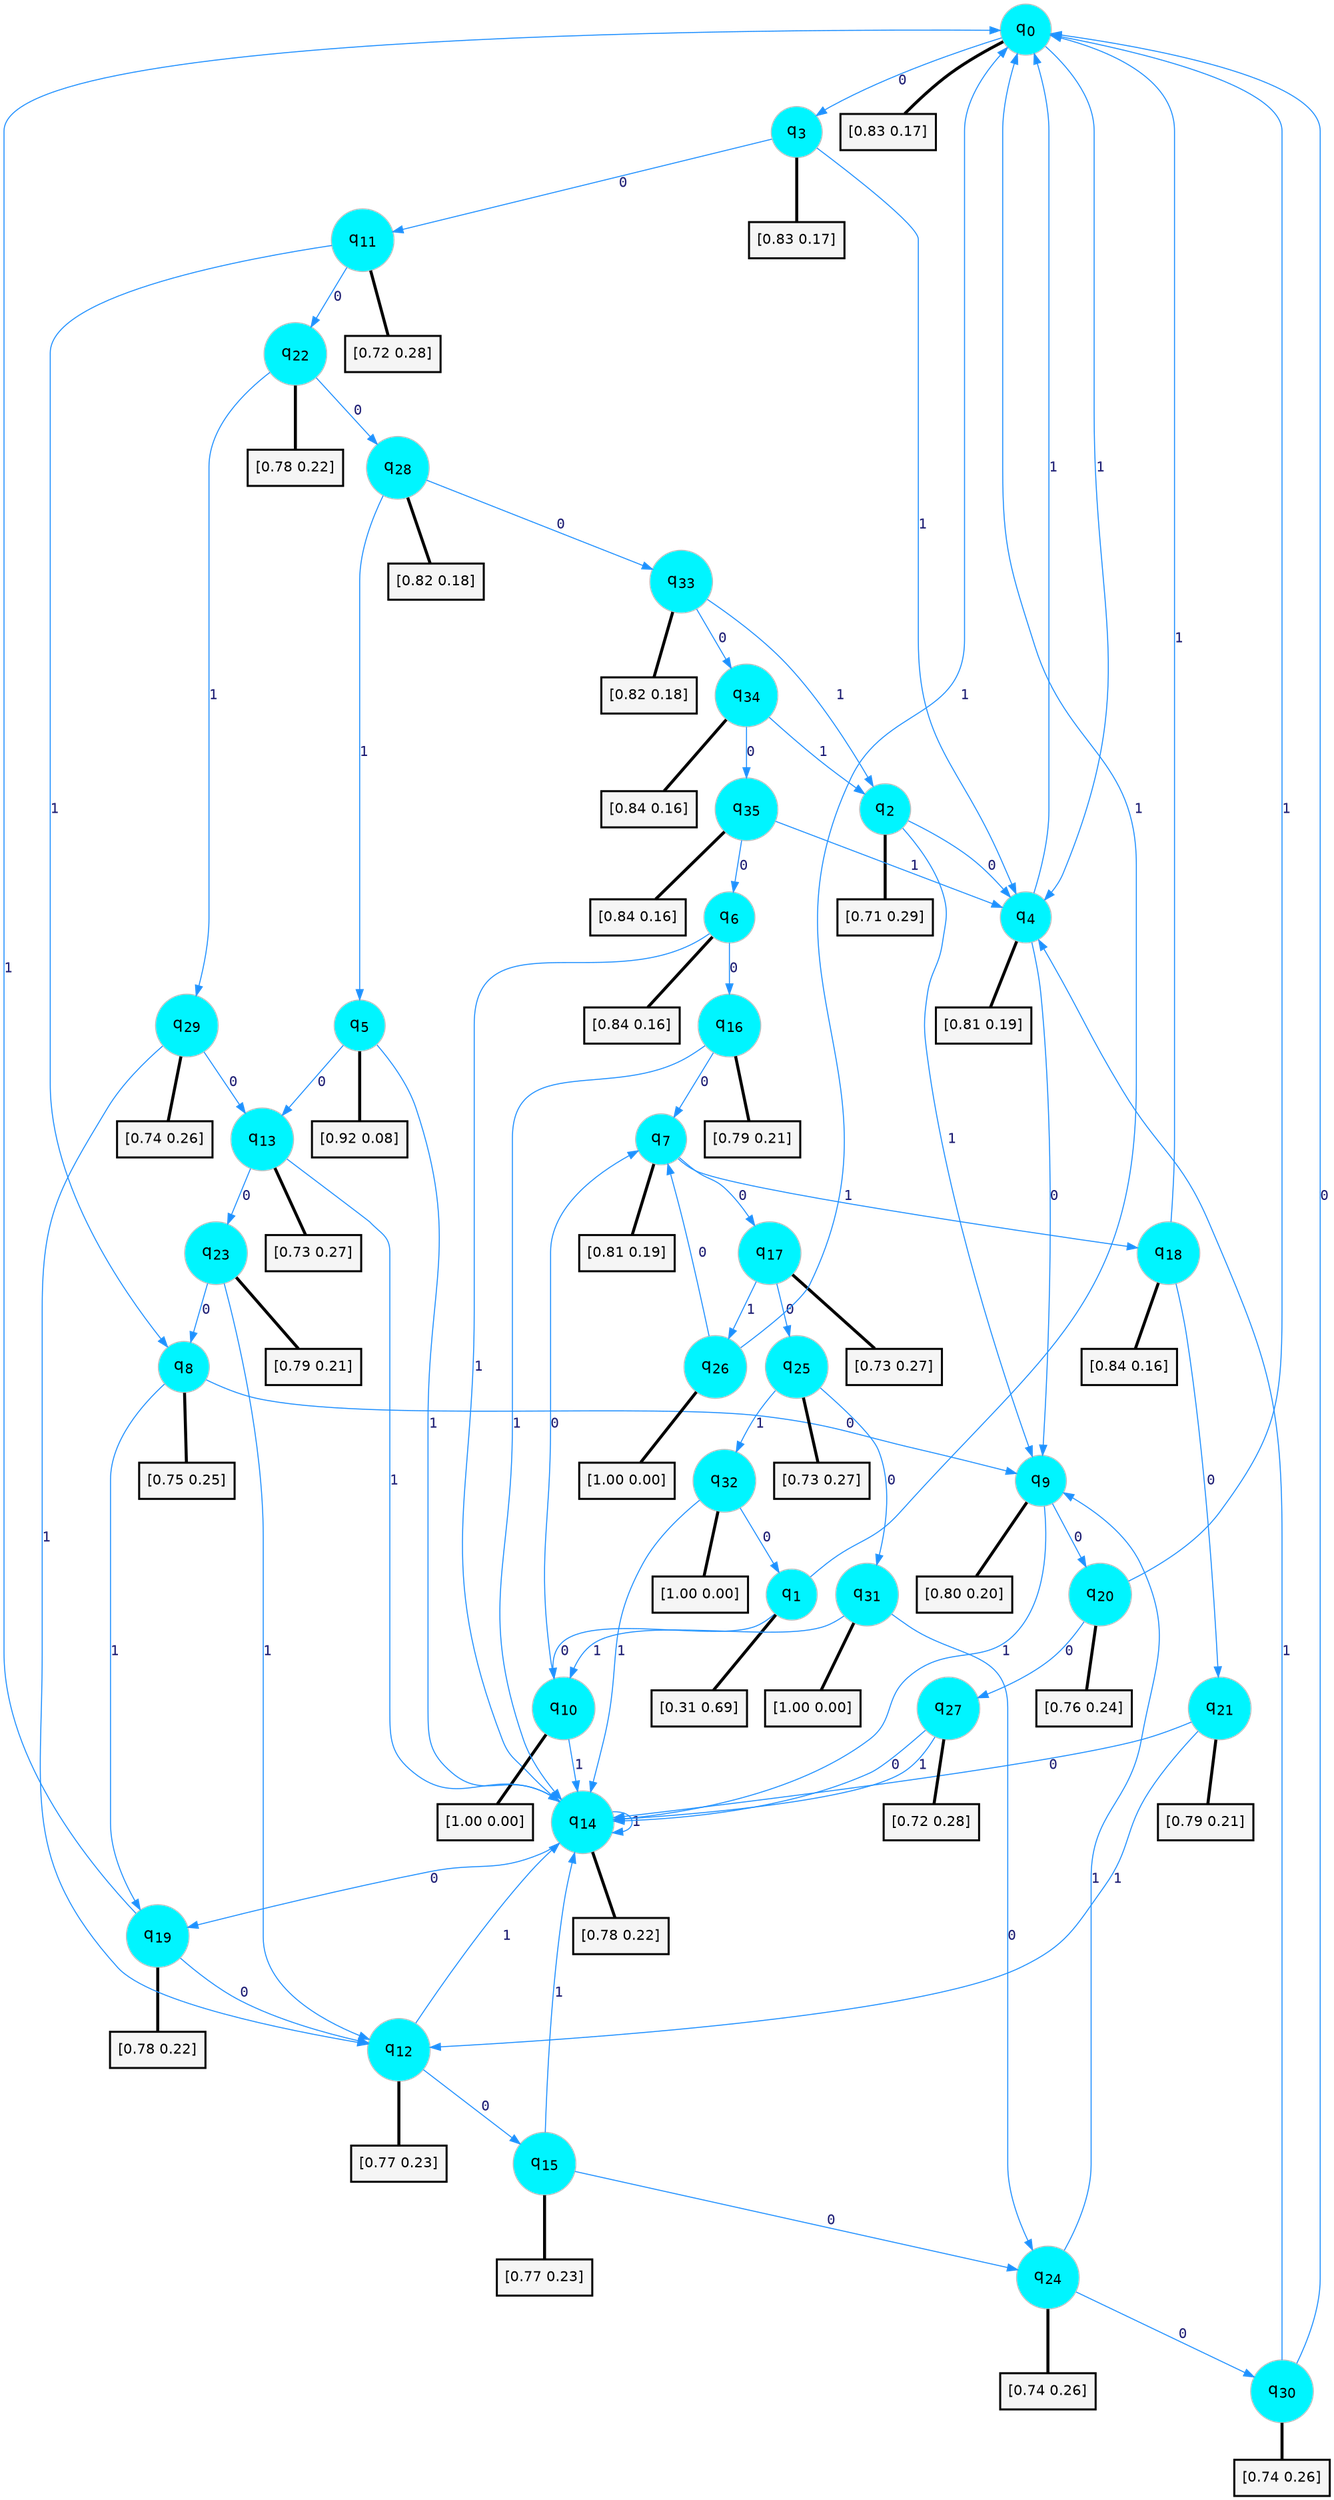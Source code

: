 digraph G {
graph [
bgcolor=transparent, dpi=300, rankdir=TD, size="40,25"];
node [
color=gray, fillcolor=turquoise1, fontcolor=black, fontname=Helvetica, fontsize=16, fontweight=bold, shape=circle, style=filled];
edge [
arrowsize=1, color=dodgerblue1, fontcolor=midnightblue, fontname=courier, fontweight=bold, penwidth=1, style=solid, weight=20];
0[label=<q<SUB>0</SUB>>];
1[label=<q<SUB>1</SUB>>];
2[label=<q<SUB>2</SUB>>];
3[label=<q<SUB>3</SUB>>];
4[label=<q<SUB>4</SUB>>];
5[label=<q<SUB>5</SUB>>];
6[label=<q<SUB>6</SUB>>];
7[label=<q<SUB>7</SUB>>];
8[label=<q<SUB>8</SUB>>];
9[label=<q<SUB>9</SUB>>];
10[label=<q<SUB>10</SUB>>];
11[label=<q<SUB>11</SUB>>];
12[label=<q<SUB>12</SUB>>];
13[label=<q<SUB>13</SUB>>];
14[label=<q<SUB>14</SUB>>];
15[label=<q<SUB>15</SUB>>];
16[label=<q<SUB>16</SUB>>];
17[label=<q<SUB>17</SUB>>];
18[label=<q<SUB>18</SUB>>];
19[label=<q<SUB>19</SUB>>];
20[label=<q<SUB>20</SUB>>];
21[label=<q<SUB>21</SUB>>];
22[label=<q<SUB>22</SUB>>];
23[label=<q<SUB>23</SUB>>];
24[label=<q<SUB>24</SUB>>];
25[label=<q<SUB>25</SUB>>];
26[label=<q<SUB>26</SUB>>];
27[label=<q<SUB>27</SUB>>];
28[label=<q<SUB>28</SUB>>];
29[label=<q<SUB>29</SUB>>];
30[label=<q<SUB>30</SUB>>];
31[label=<q<SUB>31</SUB>>];
32[label=<q<SUB>32</SUB>>];
33[label=<q<SUB>33</SUB>>];
34[label=<q<SUB>34</SUB>>];
35[label=<q<SUB>35</SUB>>];
36[label="[0.83 0.17]", shape=box,fontcolor=black, fontname=Helvetica, fontsize=14, penwidth=2, fillcolor=whitesmoke,color=black];
37[label="[0.31 0.69]", shape=box,fontcolor=black, fontname=Helvetica, fontsize=14, penwidth=2, fillcolor=whitesmoke,color=black];
38[label="[0.71 0.29]", shape=box,fontcolor=black, fontname=Helvetica, fontsize=14, penwidth=2, fillcolor=whitesmoke,color=black];
39[label="[0.83 0.17]", shape=box,fontcolor=black, fontname=Helvetica, fontsize=14, penwidth=2, fillcolor=whitesmoke,color=black];
40[label="[0.81 0.19]", shape=box,fontcolor=black, fontname=Helvetica, fontsize=14, penwidth=2, fillcolor=whitesmoke,color=black];
41[label="[0.92 0.08]", shape=box,fontcolor=black, fontname=Helvetica, fontsize=14, penwidth=2, fillcolor=whitesmoke,color=black];
42[label="[0.84 0.16]", shape=box,fontcolor=black, fontname=Helvetica, fontsize=14, penwidth=2, fillcolor=whitesmoke,color=black];
43[label="[0.81 0.19]", shape=box,fontcolor=black, fontname=Helvetica, fontsize=14, penwidth=2, fillcolor=whitesmoke,color=black];
44[label="[0.75 0.25]", shape=box,fontcolor=black, fontname=Helvetica, fontsize=14, penwidth=2, fillcolor=whitesmoke,color=black];
45[label="[0.80 0.20]", shape=box,fontcolor=black, fontname=Helvetica, fontsize=14, penwidth=2, fillcolor=whitesmoke,color=black];
46[label="[1.00 0.00]", shape=box,fontcolor=black, fontname=Helvetica, fontsize=14, penwidth=2, fillcolor=whitesmoke,color=black];
47[label="[0.72 0.28]", shape=box,fontcolor=black, fontname=Helvetica, fontsize=14, penwidth=2, fillcolor=whitesmoke,color=black];
48[label="[0.77 0.23]", shape=box,fontcolor=black, fontname=Helvetica, fontsize=14, penwidth=2, fillcolor=whitesmoke,color=black];
49[label="[0.73 0.27]", shape=box,fontcolor=black, fontname=Helvetica, fontsize=14, penwidth=2, fillcolor=whitesmoke,color=black];
50[label="[0.78 0.22]", shape=box,fontcolor=black, fontname=Helvetica, fontsize=14, penwidth=2, fillcolor=whitesmoke,color=black];
51[label="[0.77 0.23]", shape=box,fontcolor=black, fontname=Helvetica, fontsize=14, penwidth=2, fillcolor=whitesmoke,color=black];
52[label="[0.79 0.21]", shape=box,fontcolor=black, fontname=Helvetica, fontsize=14, penwidth=2, fillcolor=whitesmoke,color=black];
53[label="[0.73 0.27]", shape=box,fontcolor=black, fontname=Helvetica, fontsize=14, penwidth=2, fillcolor=whitesmoke,color=black];
54[label="[0.84 0.16]", shape=box,fontcolor=black, fontname=Helvetica, fontsize=14, penwidth=2, fillcolor=whitesmoke,color=black];
55[label="[0.78 0.22]", shape=box,fontcolor=black, fontname=Helvetica, fontsize=14, penwidth=2, fillcolor=whitesmoke,color=black];
56[label="[0.76 0.24]", shape=box,fontcolor=black, fontname=Helvetica, fontsize=14, penwidth=2, fillcolor=whitesmoke,color=black];
57[label="[0.79 0.21]", shape=box,fontcolor=black, fontname=Helvetica, fontsize=14, penwidth=2, fillcolor=whitesmoke,color=black];
58[label="[0.78 0.22]", shape=box,fontcolor=black, fontname=Helvetica, fontsize=14, penwidth=2, fillcolor=whitesmoke,color=black];
59[label="[0.79 0.21]", shape=box,fontcolor=black, fontname=Helvetica, fontsize=14, penwidth=2, fillcolor=whitesmoke,color=black];
60[label="[0.74 0.26]", shape=box,fontcolor=black, fontname=Helvetica, fontsize=14, penwidth=2, fillcolor=whitesmoke,color=black];
61[label="[0.73 0.27]", shape=box,fontcolor=black, fontname=Helvetica, fontsize=14, penwidth=2, fillcolor=whitesmoke,color=black];
62[label="[1.00 0.00]", shape=box,fontcolor=black, fontname=Helvetica, fontsize=14, penwidth=2, fillcolor=whitesmoke,color=black];
63[label="[0.72 0.28]", shape=box,fontcolor=black, fontname=Helvetica, fontsize=14, penwidth=2, fillcolor=whitesmoke,color=black];
64[label="[0.82 0.18]", shape=box,fontcolor=black, fontname=Helvetica, fontsize=14, penwidth=2, fillcolor=whitesmoke,color=black];
65[label="[0.74 0.26]", shape=box,fontcolor=black, fontname=Helvetica, fontsize=14, penwidth=2, fillcolor=whitesmoke,color=black];
66[label="[0.74 0.26]", shape=box,fontcolor=black, fontname=Helvetica, fontsize=14, penwidth=2, fillcolor=whitesmoke,color=black];
67[label="[1.00 0.00]", shape=box,fontcolor=black, fontname=Helvetica, fontsize=14, penwidth=2, fillcolor=whitesmoke,color=black];
68[label="[1.00 0.00]", shape=box,fontcolor=black, fontname=Helvetica, fontsize=14, penwidth=2, fillcolor=whitesmoke,color=black];
69[label="[0.82 0.18]", shape=box,fontcolor=black, fontname=Helvetica, fontsize=14, penwidth=2, fillcolor=whitesmoke,color=black];
70[label="[0.84 0.16]", shape=box,fontcolor=black, fontname=Helvetica, fontsize=14, penwidth=2, fillcolor=whitesmoke,color=black];
71[label="[0.84 0.16]", shape=box,fontcolor=black, fontname=Helvetica, fontsize=14, penwidth=2, fillcolor=whitesmoke,color=black];
0->3 [label=0];
0->4 [label=1];
0->36 [arrowhead=none, penwidth=3,color=black];
1->10 [label=0];
1->0 [label=1];
1->37 [arrowhead=none, penwidth=3,color=black];
2->4 [label=0];
2->9 [label=1];
2->38 [arrowhead=none, penwidth=3,color=black];
3->11 [label=0];
3->4 [label=1];
3->39 [arrowhead=none, penwidth=3,color=black];
4->9 [label=0];
4->0 [label=1];
4->40 [arrowhead=none, penwidth=3,color=black];
5->13 [label=0];
5->14 [label=1];
5->41 [arrowhead=none, penwidth=3,color=black];
6->16 [label=0];
6->14 [label=1];
6->42 [arrowhead=none, penwidth=3,color=black];
7->17 [label=0];
7->18 [label=1];
7->43 [arrowhead=none, penwidth=3,color=black];
8->9 [label=0];
8->19 [label=1];
8->44 [arrowhead=none, penwidth=3,color=black];
9->20 [label=0];
9->14 [label=1];
9->45 [arrowhead=none, penwidth=3,color=black];
10->7 [label=0];
10->14 [label=1];
10->46 [arrowhead=none, penwidth=3,color=black];
11->22 [label=0];
11->8 [label=1];
11->47 [arrowhead=none, penwidth=3,color=black];
12->15 [label=0];
12->14 [label=1];
12->48 [arrowhead=none, penwidth=3,color=black];
13->23 [label=0];
13->14 [label=1];
13->49 [arrowhead=none, penwidth=3,color=black];
14->19 [label=0];
14->14 [label=1];
14->50 [arrowhead=none, penwidth=3,color=black];
15->24 [label=0];
15->14 [label=1];
15->51 [arrowhead=none, penwidth=3,color=black];
16->7 [label=0];
16->14 [label=1];
16->52 [arrowhead=none, penwidth=3,color=black];
17->25 [label=0];
17->26 [label=1];
17->53 [arrowhead=none, penwidth=3,color=black];
18->21 [label=0];
18->0 [label=1];
18->54 [arrowhead=none, penwidth=3,color=black];
19->12 [label=0];
19->0 [label=1];
19->55 [arrowhead=none, penwidth=3,color=black];
20->27 [label=0];
20->0 [label=1];
20->56 [arrowhead=none, penwidth=3,color=black];
21->14 [label=0];
21->12 [label=1];
21->57 [arrowhead=none, penwidth=3,color=black];
22->28 [label=0];
22->29 [label=1];
22->58 [arrowhead=none, penwidth=3,color=black];
23->8 [label=0];
23->12 [label=1];
23->59 [arrowhead=none, penwidth=3,color=black];
24->30 [label=0];
24->9 [label=1];
24->60 [arrowhead=none, penwidth=3,color=black];
25->31 [label=0];
25->32 [label=1];
25->61 [arrowhead=none, penwidth=3,color=black];
26->7 [label=0];
26->0 [label=1];
26->62 [arrowhead=none, penwidth=3,color=black];
27->14 [label=0];
27->14 [label=1];
27->63 [arrowhead=none, penwidth=3,color=black];
28->33 [label=0];
28->5 [label=1];
28->64 [arrowhead=none, penwidth=3,color=black];
29->13 [label=0];
29->12 [label=1];
29->65 [arrowhead=none, penwidth=3,color=black];
30->0 [label=0];
30->4 [label=1];
30->66 [arrowhead=none, penwidth=3,color=black];
31->24 [label=0];
31->10 [label=1];
31->67 [arrowhead=none, penwidth=3,color=black];
32->1 [label=0];
32->14 [label=1];
32->68 [arrowhead=none, penwidth=3,color=black];
33->34 [label=0];
33->2 [label=1];
33->69 [arrowhead=none, penwidth=3,color=black];
34->35 [label=0];
34->2 [label=1];
34->70 [arrowhead=none, penwidth=3,color=black];
35->6 [label=0];
35->4 [label=1];
35->71 [arrowhead=none, penwidth=3,color=black];
}
